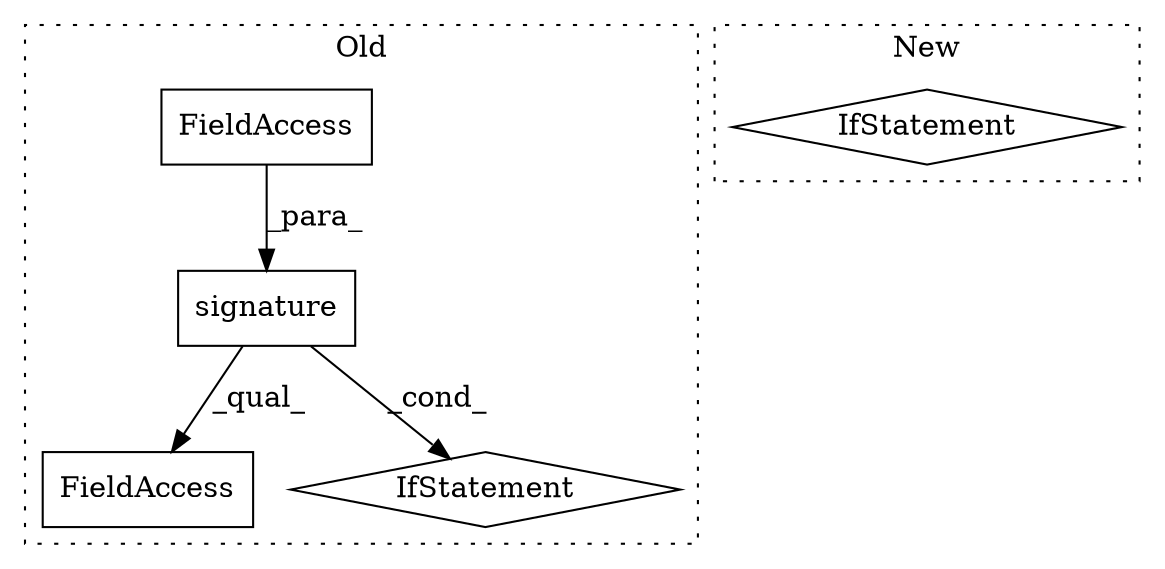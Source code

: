 digraph G {
subgraph cluster0 {
1 [label="signature" a="32" s="1426,1449" l="10,1" shape="box"];
3 [label="FieldAccess" a="22" s="1436" l="13" shape="box"];
4 [label="FieldAccess" a="22" s="1566" l="14" shape="box"];
5 [label="IfStatement" a="25" s="1680,1734" l="4,2" shape="diamond"];
label = "Old";
style="dotted";
}
subgraph cluster1 {
2 [label="IfStatement" a="25" s="2379,2411" l="4,2" shape="diamond"];
label = "New";
style="dotted";
}
1 -> 5 [label="_cond_"];
1 -> 4 [label="_qual_"];
3 -> 1 [label="_para_"];
}